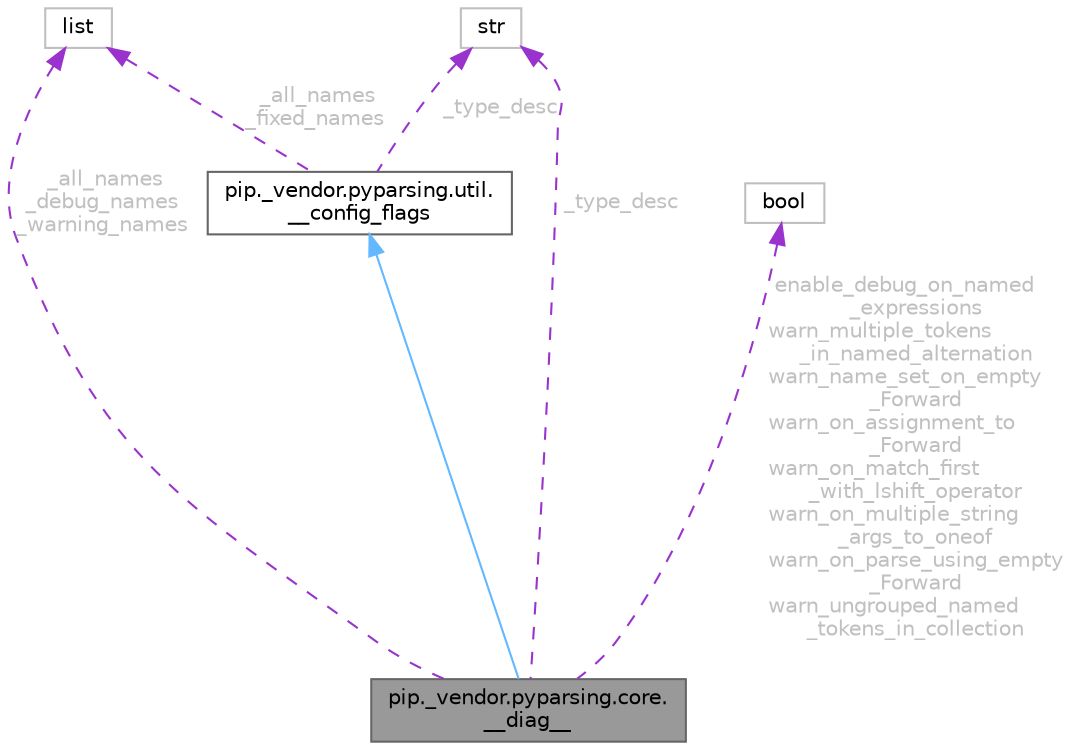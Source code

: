 digraph "pip._vendor.pyparsing.core.__diag__"
{
 // LATEX_PDF_SIZE
  bgcolor="transparent";
  edge [fontname=Helvetica,fontsize=10,labelfontname=Helvetica,labelfontsize=10];
  node [fontname=Helvetica,fontsize=10,shape=box,height=0.2,width=0.4];
  Node1 [id="Node000001",label="pip._vendor.pyparsing.core.\l__diag__",height=0.2,width=0.4,color="gray40", fillcolor="grey60", style="filled", fontcolor="black",tooltip=" "];
  Node2 -> Node1 [id="edge1_Node000001_Node000002",dir="back",color="steelblue1",style="solid",tooltip=" "];
  Node2 [id="Node000002",label="pip._vendor.pyparsing.util.\l__config_flags",height=0.2,width=0.4,color="gray40", fillcolor="white", style="filled",URL="$d7/dfe/classpip_1_1__vendor_1_1pyparsing_1_1util_1_1____config__flags.html",tooltip=" "];
  Node3 -> Node2 [id="edge2_Node000002_Node000003",dir="back",color="darkorchid3",style="dashed",tooltip=" ",label=" _all_names\n_fixed_names",fontcolor="grey" ];
  Node3 [id="Node000003",label="list",height=0.2,width=0.4,color="grey75", fillcolor="white", style="filled",tooltip=" "];
  Node4 -> Node2 [id="edge3_Node000002_Node000004",dir="back",color="darkorchid3",style="dashed",tooltip=" ",label=" _type_desc",fontcolor="grey" ];
  Node4 [id="Node000004",label="str",height=0.2,width=0.4,color="grey75", fillcolor="white", style="filled",tooltip=" "];
  Node4 -> Node1 [id="edge4_Node000001_Node000004",dir="back",color="darkorchid3",style="dashed",tooltip=" ",label=" _type_desc",fontcolor="grey" ];
  Node5 -> Node1 [id="edge5_Node000001_Node000005",dir="back",color="darkorchid3",style="dashed",tooltip=" ",label=" enable_debug_on_named\l_expressions\nwarn_multiple_tokens\l_in_named_alternation\nwarn_name_set_on_empty\l_Forward\nwarn_on_assignment_to\l_Forward\nwarn_on_match_first\l_with_lshift_operator\nwarn_on_multiple_string\l_args_to_oneof\nwarn_on_parse_using_empty\l_Forward\nwarn_ungrouped_named\l_tokens_in_collection",fontcolor="grey" ];
  Node5 [id="Node000005",label="bool",height=0.2,width=0.4,color="grey75", fillcolor="white", style="filled",tooltip=" "];
  Node3 -> Node1 [id="edge6_Node000001_Node000003",dir="back",color="darkorchid3",style="dashed",tooltip=" ",label=" _all_names\n_debug_names\n_warning_names",fontcolor="grey" ];
}
